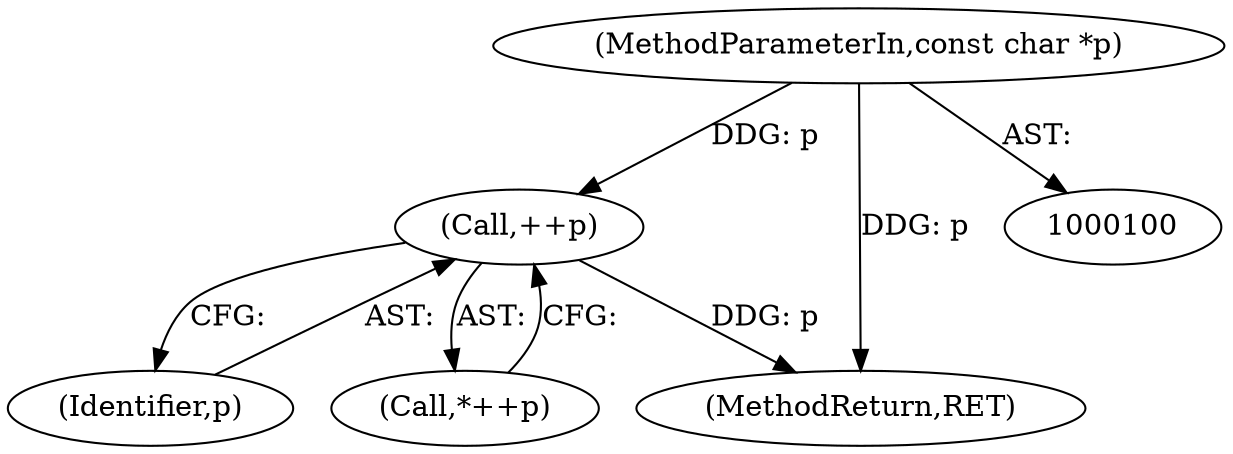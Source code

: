 digraph "0_libarchive_fa7438a0ff4033e4741c807394a9af6207940d71@pointer" {
"1000101" [label="(MethodParameterIn,const char *p)"];
"1000146" [label="(Call,++p)"];
"1000146" [label="(Call,++p)"];
"1000147" [label="(Identifier,p)"];
"1000101" [label="(MethodParameterIn,const char *p)"];
"1000145" [label="(Call,*++p)"];
"1000151" [label="(MethodReturn,RET)"];
"1000101" -> "1000100"  [label="AST: "];
"1000101" -> "1000151"  [label="DDG: p"];
"1000101" -> "1000146"  [label="DDG: p"];
"1000146" -> "1000145"  [label="AST: "];
"1000146" -> "1000147"  [label="CFG: "];
"1000147" -> "1000146"  [label="AST: "];
"1000145" -> "1000146"  [label="CFG: "];
"1000146" -> "1000151"  [label="DDG: p"];
}
